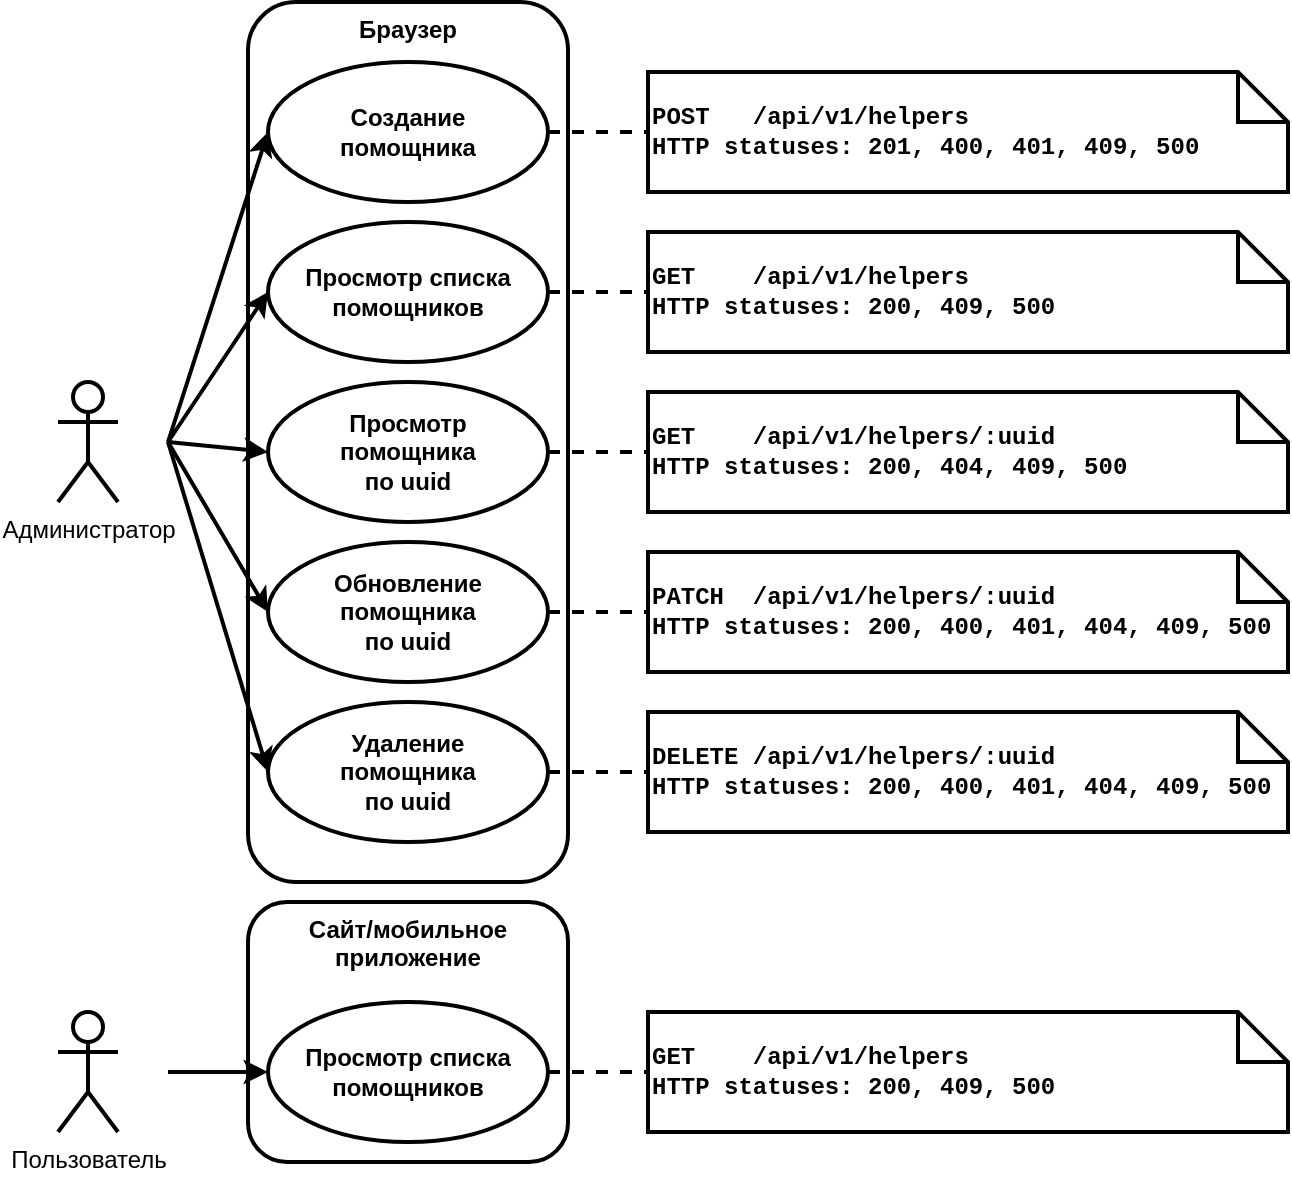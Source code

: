 <mxfile version="21.1.2" type="device">
  <diagram name="Page-1" id="-yQEPXlO2FQk3VNVWpFE">
    <mxGraphModel dx="1418" dy="828" grid="1" gridSize="10" guides="1" tooltips="1" connect="1" arrows="1" fold="1" page="1" pageScale="1" pageWidth="850" pageHeight="1100" math="0" shadow="0">
      <root>
        <mxCell id="0" />
        <mxCell id="1" parent="0" />
        <mxCell id="ty8Oa_61YEUr2Q36sO8U-11" value="&amp;nbsp;" style="html=1;whiteSpace=wrap;fillColor=none;strokeColor=none;" parent="1" vertex="1">
          <mxGeometry x="80" y="200" width="80" height="120" as="geometry" />
        </mxCell>
        <mxCell id="ty8Oa_61YEUr2Q36sO8U-4" value="Браузер" style="html=1;whiteSpace=wrap;rounded=1;strokeWidth=2;fontStyle=1;verticalAlign=top;" parent="1" vertex="1">
          <mxGeometry x="200" y="40" width="160" height="440" as="geometry" />
        </mxCell>
        <mxCell id="ty8Oa_61YEUr2Q36sO8U-1" value="Администратор" style="shape=umlActor;verticalLabelPosition=bottom;verticalAlign=top;html=1;fontStyle=0;strokeWidth=2;" parent="1" vertex="1">
          <mxGeometry x="105" y="230" width="30" height="60" as="geometry" />
        </mxCell>
        <mxCell id="ty8Oa_61YEUr2Q36sO8U-2" value="Сайт/мобильное приложение" style="html=1;whiteSpace=wrap;rounded=1;strokeWidth=2;fontStyle=1;verticalAlign=top;" parent="1" vertex="1">
          <mxGeometry x="200" y="490" width="160" height="130" as="geometry" />
        </mxCell>
        <mxCell id="ty8Oa_61YEUr2Q36sO8U-30" style="rounded=0;orthogonalLoop=1;jettySize=auto;html=1;exitX=1;exitY=0.5;exitDx=0;exitDy=0;entryX=0;entryY=0.5;entryDx=0;entryDy=0;entryPerimeter=0;dashed=1;endArrow=none;endFill=0;strokeWidth=2;" parent="1" source="ty8Oa_61YEUr2Q36sO8U-3" target="ty8Oa_61YEUr2Q36sO8U-23" edge="1">
          <mxGeometry relative="1" as="geometry" />
        </mxCell>
        <mxCell id="ty8Oa_61YEUr2Q36sO8U-3" value="Создание&lt;br&gt;помощника" style="ellipse;whiteSpace=wrap;html=1;strokeWidth=2;fontStyle=1" parent="1" vertex="1">
          <mxGeometry x="210" y="70" width="140" height="70" as="geometry" />
        </mxCell>
        <mxCell id="ty8Oa_61YEUr2Q36sO8U-31" style="rounded=0;orthogonalLoop=1;jettySize=auto;html=1;exitX=1;exitY=0.5;exitDx=0;exitDy=0;entryX=0;entryY=0.5;entryDx=0;entryDy=0;entryPerimeter=0;dashed=1;endArrow=none;endFill=0;strokeWidth=2;" parent="1" source="ty8Oa_61YEUr2Q36sO8U-5" target="ty8Oa_61YEUr2Q36sO8U-24" edge="1">
          <mxGeometry relative="1" as="geometry" />
        </mxCell>
        <mxCell id="ty8Oa_61YEUr2Q36sO8U-5" value="Просмотр списка помощников" style="ellipse;whiteSpace=wrap;html=1;strokeWidth=2;fontStyle=1" parent="1" vertex="1">
          <mxGeometry x="210" y="150" width="140" height="70" as="geometry" />
        </mxCell>
        <mxCell id="ty8Oa_61YEUr2Q36sO8U-35" style="rounded=0;orthogonalLoop=1;jettySize=auto;html=1;exitX=1;exitY=0.5;exitDx=0;exitDy=0;entryX=0;entryY=0.5;entryDx=0;entryDy=0;entryPerimeter=0;dashed=1;endArrow=none;endFill=0;strokeWidth=2;" parent="1" source="ty8Oa_61YEUr2Q36sO8U-6" target="ty8Oa_61YEUr2Q36sO8U-28" edge="1">
          <mxGeometry relative="1" as="geometry" />
        </mxCell>
        <mxCell id="ty8Oa_61YEUr2Q36sO8U-6" value="Просмотр списка помощников" style="ellipse;whiteSpace=wrap;html=1;strokeWidth=2;fontStyle=1" parent="1" vertex="1">
          <mxGeometry x="210" y="540" width="140" height="70" as="geometry" />
        </mxCell>
        <mxCell id="ty8Oa_61YEUr2Q36sO8U-32" style="rounded=0;orthogonalLoop=1;jettySize=auto;html=1;exitX=1;exitY=0.5;exitDx=0;exitDy=0;dashed=1;endArrow=none;endFill=0;strokeWidth=2;" parent="1" source="ty8Oa_61YEUr2Q36sO8U-7" target="ty8Oa_61YEUr2Q36sO8U-25" edge="1">
          <mxGeometry relative="1" as="geometry" />
        </mxCell>
        <mxCell id="ty8Oa_61YEUr2Q36sO8U-7" value="Просмотр&lt;br&gt;помощника&lt;br&gt;по uuid" style="ellipse;whiteSpace=wrap;html=1;strokeWidth=2;fontStyle=1" parent="1" vertex="1">
          <mxGeometry x="210" y="230" width="140" height="70" as="geometry" />
        </mxCell>
        <mxCell id="ty8Oa_61YEUr2Q36sO8U-33" style="rounded=0;orthogonalLoop=1;jettySize=auto;html=1;exitX=1;exitY=0.5;exitDx=0;exitDy=0;dashed=1;strokeWidth=2;endArrow=none;endFill=0;" parent="1" source="ty8Oa_61YEUr2Q36sO8U-9" target="ty8Oa_61YEUr2Q36sO8U-26" edge="1">
          <mxGeometry relative="1" as="geometry" />
        </mxCell>
        <mxCell id="ty8Oa_61YEUr2Q36sO8U-9" value="Обновление&lt;br&gt;помощника&lt;br&gt;по uuid" style="ellipse;whiteSpace=wrap;html=1;strokeWidth=2;fontStyle=1" parent="1" vertex="1">
          <mxGeometry x="210" y="310" width="140" height="70" as="geometry" />
        </mxCell>
        <mxCell id="ty8Oa_61YEUr2Q36sO8U-34" style="rounded=0;orthogonalLoop=1;jettySize=auto;html=1;exitX=1;exitY=0.5;exitDx=0;exitDy=0;entryX=0;entryY=0.5;entryDx=0;entryDy=0;entryPerimeter=0;dashed=1;endArrow=none;endFill=0;strokeWidth=2;" parent="1" source="ty8Oa_61YEUr2Q36sO8U-10" target="ty8Oa_61YEUr2Q36sO8U-27" edge="1">
          <mxGeometry relative="1" as="geometry" />
        </mxCell>
        <mxCell id="ty8Oa_61YEUr2Q36sO8U-10" value="Удаление&lt;br&gt;помощника&lt;br&gt;по uuid" style="ellipse;whiteSpace=wrap;html=1;strokeWidth=2;fontStyle=1" parent="1" vertex="1">
          <mxGeometry x="210" y="390" width="140" height="70" as="geometry" />
        </mxCell>
        <mxCell id="ty8Oa_61YEUr2Q36sO8U-21" style="rounded=0;orthogonalLoop=1;jettySize=auto;html=1;exitX=1;exitY=0.5;exitDx=0;exitDy=0;entryX=0;entryY=0.5;entryDx=0;entryDy=0;strokeWidth=2;" parent="1" source="ty8Oa_61YEUr2Q36sO8U-13" target="ty8Oa_61YEUr2Q36sO8U-6" edge="1">
          <mxGeometry relative="1" as="geometry" />
        </mxCell>
        <mxCell id="ty8Oa_61YEUr2Q36sO8U-13" value="&amp;nbsp;" style="html=1;whiteSpace=wrap;strokeColor=none;fillColor=none;" parent="1" vertex="1">
          <mxGeometry x="80" y="515" width="80" height="120" as="geometry" />
        </mxCell>
        <mxCell id="ty8Oa_61YEUr2Q36sO8U-14" value="Пользователь" style="shape=umlActor;verticalLabelPosition=bottom;verticalAlign=top;html=1;fontStyle=0;strokeWidth=2;" parent="1" vertex="1">
          <mxGeometry x="105" y="545" width="30" height="60" as="geometry" />
        </mxCell>
        <mxCell id="ty8Oa_61YEUr2Q36sO8U-16" style="rounded=0;orthogonalLoop=1;jettySize=auto;html=1;exitX=1;exitY=0.5;exitDx=0;exitDy=0;entryX=0;entryY=0.5;entryDx=0;entryDy=0;strokeWidth=2;" parent="1" source="ty8Oa_61YEUr2Q36sO8U-11" target="ty8Oa_61YEUr2Q36sO8U-3" edge="1">
          <mxGeometry relative="1" as="geometry" />
        </mxCell>
        <mxCell id="ty8Oa_61YEUr2Q36sO8U-17" style="rounded=0;orthogonalLoop=1;jettySize=auto;html=1;exitX=1;exitY=0.5;exitDx=0;exitDy=0;entryX=0;entryY=0.5;entryDx=0;entryDy=0;strokeWidth=2;" parent="1" source="ty8Oa_61YEUr2Q36sO8U-11" target="ty8Oa_61YEUr2Q36sO8U-5" edge="1">
          <mxGeometry relative="1" as="geometry" />
        </mxCell>
        <mxCell id="ty8Oa_61YEUr2Q36sO8U-18" style="rounded=0;orthogonalLoop=1;jettySize=auto;html=1;exitX=1;exitY=0.5;exitDx=0;exitDy=0;entryX=0;entryY=0.5;entryDx=0;entryDy=0;strokeWidth=2;" parent="1" source="ty8Oa_61YEUr2Q36sO8U-11" target="ty8Oa_61YEUr2Q36sO8U-7" edge="1">
          <mxGeometry relative="1" as="geometry" />
        </mxCell>
        <mxCell id="ty8Oa_61YEUr2Q36sO8U-19" style="rounded=0;orthogonalLoop=1;jettySize=auto;html=1;exitX=1;exitY=0.5;exitDx=0;exitDy=0;entryX=0;entryY=0.5;entryDx=0;entryDy=0;strokeWidth=2;" parent="1" source="ty8Oa_61YEUr2Q36sO8U-11" target="ty8Oa_61YEUr2Q36sO8U-9" edge="1">
          <mxGeometry relative="1" as="geometry" />
        </mxCell>
        <mxCell id="ty8Oa_61YEUr2Q36sO8U-20" style="rounded=0;orthogonalLoop=1;jettySize=auto;html=1;exitX=1;exitY=0.5;exitDx=0;exitDy=0;entryX=0;entryY=0.5;entryDx=0;entryDy=0;strokeWidth=2;" parent="1" source="ty8Oa_61YEUr2Q36sO8U-11" target="ty8Oa_61YEUr2Q36sO8U-10" edge="1">
          <mxGeometry relative="1" as="geometry" />
        </mxCell>
        <mxCell id="ty8Oa_61YEUr2Q36sO8U-23" value="POST&amp;nbsp; &amp;nbsp;/api/v1/helpers&lt;br&gt;HTTP statuses: 201, 400, 401, 409, 500" style="shape=note2;boundedLbl=1;whiteSpace=wrap;html=1;size=25;verticalAlign=middle;align=left;strokeWidth=2;fontStyle=1;fontFamily=Courier New;" parent="1" vertex="1">
          <mxGeometry x="400" y="75" width="320" height="60" as="geometry" />
        </mxCell>
        <mxCell id="ty8Oa_61YEUr2Q36sO8U-24" value="GET&amp;nbsp; &amp;nbsp; /api/v1/helpers&lt;br&gt;HTTP statuses: 200, 409, 500" style="shape=note2;boundedLbl=1;whiteSpace=wrap;html=1;size=25;verticalAlign=middle;align=left;strokeWidth=2;fontStyle=1;fontFamily=Courier New;" parent="1" vertex="1">
          <mxGeometry x="400" y="155" width="320" height="60" as="geometry" />
        </mxCell>
        <mxCell id="ty8Oa_61YEUr2Q36sO8U-25" value="GET&amp;nbsp; &amp;nbsp; /api/v1/helpers/:uuid&lt;br&gt;HTTP statuses: 200, 404, 409, 500" style="shape=note2;boundedLbl=1;whiteSpace=wrap;html=1;size=25;verticalAlign=middle;align=left;strokeWidth=2;fontStyle=1;fontFamily=Courier New;" parent="1" vertex="1">
          <mxGeometry x="400" y="235" width="320" height="60" as="geometry" />
        </mxCell>
        <mxCell id="ty8Oa_61YEUr2Q36sO8U-26" value="PATCH&amp;nbsp; /api/v1/helpers/:uuid&lt;br&gt;HTTP statuses: 200, 400, 401, 404, 409, 500" style="shape=note2;boundedLbl=1;whiteSpace=wrap;html=1;size=25;verticalAlign=middle;align=left;strokeWidth=2;fontStyle=1;fontFamily=Courier New;" parent="1" vertex="1">
          <mxGeometry x="400" y="315" width="320" height="60" as="geometry" />
        </mxCell>
        <mxCell id="ty8Oa_61YEUr2Q36sO8U-27" value="DELETE /api/v1/helpers/:uuid&lt;br&gt;HTTP statuses: 200, 400, 401, 404, 409, 500" style="shape=note2;boundedLbl=1;whiteSpace=wrap;html=1;size=25;verticalAlign=middle;align=left;strokeWidth=2;fontStyle=1;fontFamily=Courier New;" parent="1" vertex="1">
          <mxGeometry x="400" y="395" width="320" height="60" as="geometry" />
        </mxCell>
        <mxCell id="ty8Oa_61YEUr2Q36sO8U-28" value="GET&amp;nbsp; &amp;nbsp; /api/v1/helpers&lt;br&gt;HTTP statuses: 200, 409, 500" style="shape=note2;boundedLbl=1;whiteSpace=wrap;html=1;size=25;verticalAlign=middle;align=left;strokeWidth=2;fontStyle=1;fontFamily=Courier New;" parent="1" vertex="1">
          <mxGeometry x="400" y="545" width="320" height="60" as="geometry" />
        </mxCell>
      </root>
    </mxGraphModel>
  </diagram>
</mxfile>
